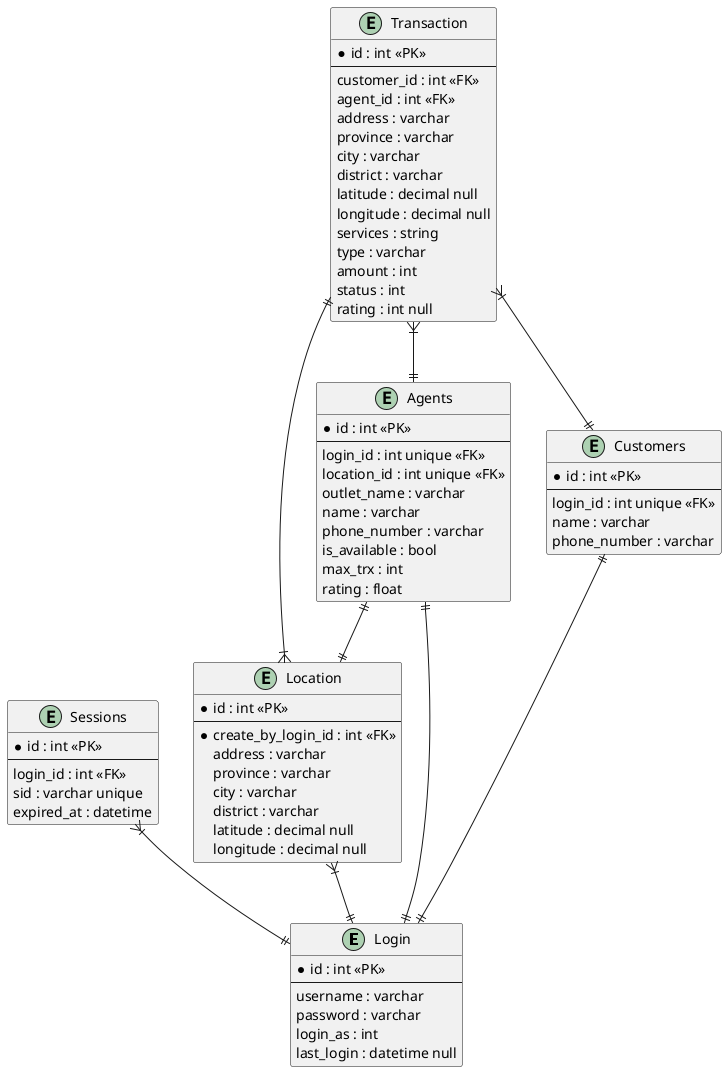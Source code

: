 @startuml entities

entity Login {
    *id : int <<PK>>
    --
    username : varchar
    password : varchar
    login_as : int
    last_login : datetime null
}

entity Sessions {
    *id : int <<PK>>
    --
    login_id : int <<FK>>
    sid : varchar unique
    expired_at : datetime
}

entity Customers {
    *id : int <<PK>>
    --
    login_id : int unique <<FK>>
    name : varchar
    phone_number : varchar
}

entity Agents {
    *id : int <<PK>>
    --
    login_id : int unique <<FK>>
    location_id : int unique <<FK>>
    outlet_name : varchar
    name : varchar
    phone_number : varchar
    is_available : bool
    max_trx : int
    rating : float
}

entity Location {
    *id : int <<PK>>
    --
    *create_by_login_id : int <<FK>>
    address : varchar
    province : varchar
    city : varchar
    district : varchar
    latitude : decimal null
    longitude : decimal null
}

entity Transaction {
    *id : int <<PK>>
    --
    customer_id : int <<FK>>
    agent_id : int <<FK>>
    address : varchar
    province : varchar
    city : varchar
    district : varchar
    latitude : decimal null
    longitude : decimal null
    services : string
    type : varchar
    amount : int
    status : int
    rating : int null
}

Sessions }|--|| Login
Customers ||--|| Login
Agents ||--|| Login
Agents ||--|| Location
Location }|--|| Login
Location }|--|| Transaction
Transaction }|--|| Agents
Transaction }|--|| Customers
@enduml
